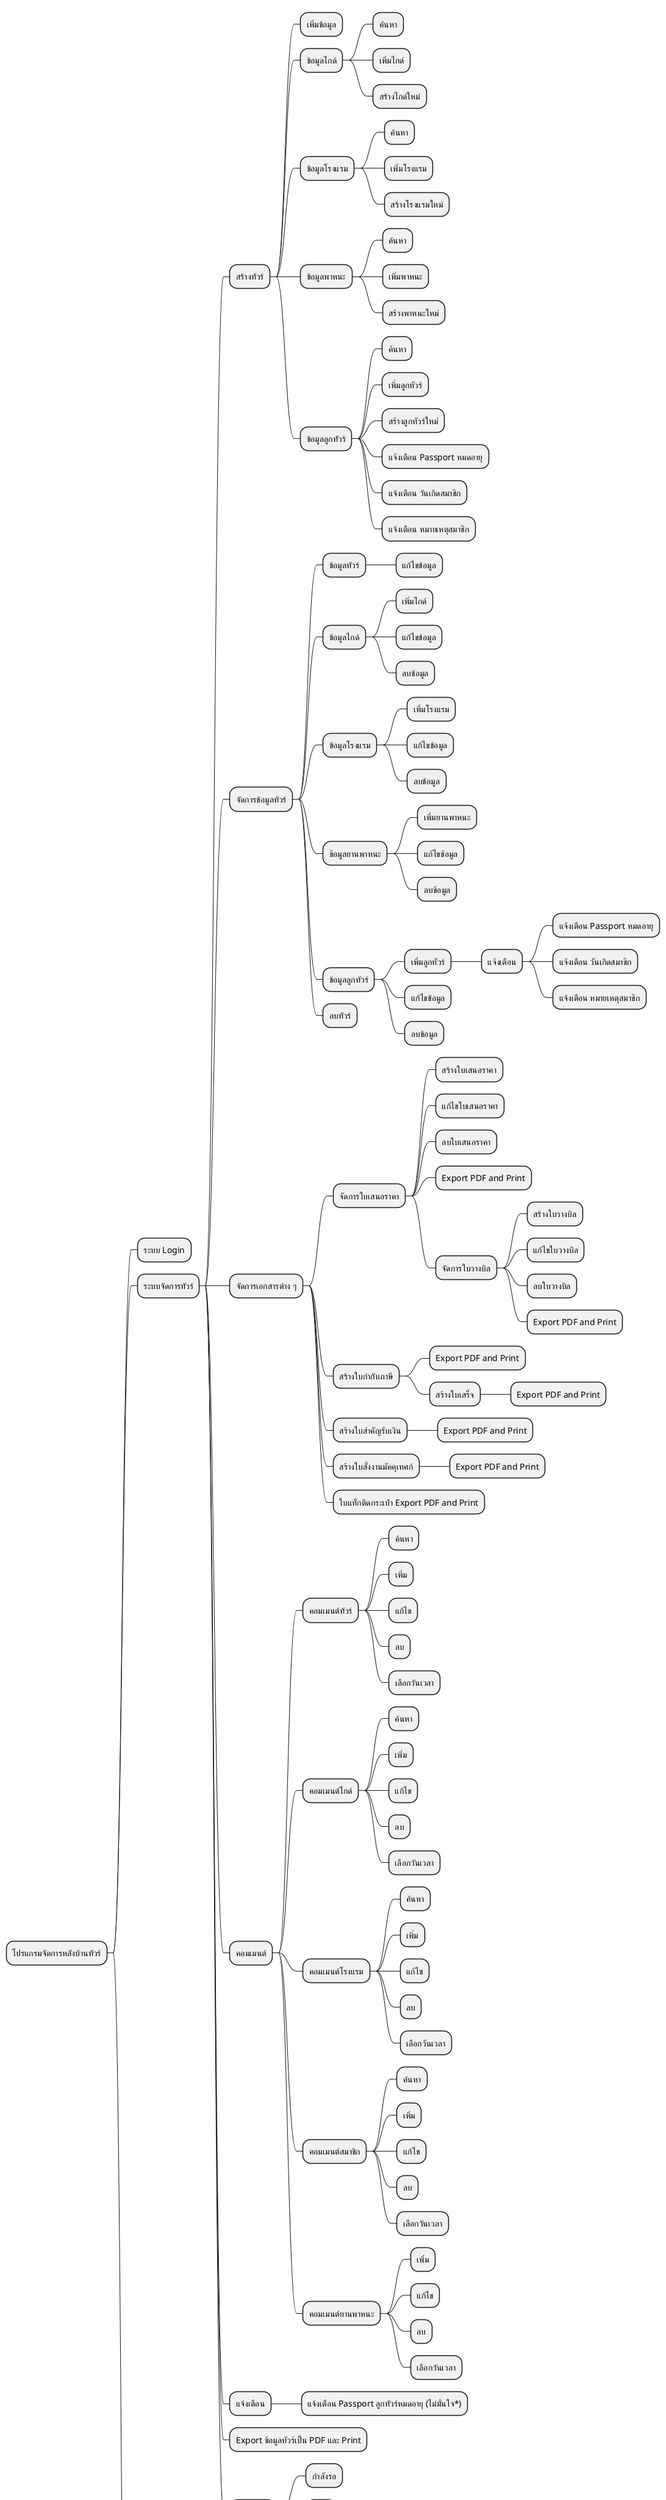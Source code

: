 @startmindmap
* โปรแกรมจัดการหลังบ้านทัวร์

** ระบบ Login

** ระบบจัดการทัวร์
*** สร้างทัวร์
**** เพิ่มข้อมูล
**** ข้อมูลไกด์
***** ค้นหา
***** เพิ่มไกด์
***** สร้างไกด์ใหม่
**** ข้อมูลโรงแรม
***** ค้นหา
***** เพิ่มโรงแรม
***** สร้างโรงแรมใหม่
**** ข้อมูลพาหนะ
***** ค้นหา
***** เพิ่มพาหนะ
***** สร้างพาหนะใหม่
**** ข้อมูลลูกทัวร์
***** ค้นหา
***** เพิ่มลูกทัวร์
***** สร้างลูกทัวร์ใหม่
***** แจ้งเตือน Passport หมดอายุ
***** แจ้งเตือน วันเกิดสมาชิก
***** แจ้งเตือน หมายเหตุสมาชิก
*** จัดการข้อมูลทัวร์
**** ข้อมูลทัวร์
***** แก้ไขข้อมูล
**** ข้อมูลไกด์
***** เพิ่มไกด์
***** แก้ไขข้อมูล
***** ลบข้อมูล
**** ข้อมูลโรงแรม
***** เพิ่มโรงแรม
***** แก้ไขข้อมูล
***** ลบข้อมูล
**** ข้อมูลยานพาหนะ
***** เพิ่มยานพาหนะ
***** แก้ไขข้อมูล
***** ลบข้อมูล
**** ข้อมูลลูกทัวร์
***** เพิ่มลูกทัวร์
****** แจ้งเตือน
******* แจ้งเตือน Passport หมดอายุ
******* แจ้งเตือน วันเกิดสมาชิก
******* แจ้งเตือน หมายเหตุสมาชิก
***** แก้ไขข้อมูล
***** ลบข้อมูล
**** ลบทัวร์
*** จัดการเอกสารต่าง ๆ
**** จัดการใบเสนอราคา
***** สร้างใบเสนอราคา
***** แก้ไขใบเสนอราคา
***** ลบใบเสนอราคา
***** Export PDF and Print
***** จัดการใบวางบิล
****** สร้างใบวางบิล
****** แก้ไขใบวางบิล
****** ลบใบวางบิล
****** Export PDF and Print
**** สร้างใบกำกับภาษี
***** Export PDF and Print
***** สร้างใบเสร็จ
****** Export PDF and Print
**** สร้างใบสำคัญรับเงิน
***** Export PDF and Print
**** สร้างใบสั่งงานมัคคุเทศก์
***** Export PDF and Print
**** ใบแท็กติดกระเป๋า Export PDF and Print
*** คอมเมนต์
**** คอมเมนต์ทัวร์
***** ค้นหา
***** เพิ่ม
***** แก้ไข
***** ลบ
***** เลือกวันเวลา
**** คอมเมนต์ไกด์
***** ค้นหา
***** เพิ่ม
***** แก้ไข
***** ลบ
***** เลือกวันเวลา
**** คอมเมนต์โรงแรม
***** ค้นหา
***** เพิ่ม
***** แก้ไข
***** ลบ
***** เลือกวันเวลา
**** คอมเมนต์สมาชิก
***** ค้นหา
***** เพิ่ม
***** แก้ไข
***** ลบ
***** เลือกวันเวลา
**** คอมเมนต์ยานพาหนะ
***** เพิ่ม
***** แก้ไข
***** ลบ
***** เลือกวันเวลา
*** แจ้งเตือน
**** แจ้งเตือน Passport ลูกทัวร์หมดอายุ (ไม่มั่นใจ*)
*** Export ข้อมูลทัวร์เป็น PDF และ Print
*** สถานะทัวร์
**** กำลังรอ
**** พร้อม
**** จบทริป
** การจัดการ
*** จัดการข้อมูลในระบบ
**** ข้อมูลพนักงาน
***** ค้นหา
***** เพิ่ม
***** แก้ไข
***** ลบ
***** ระดับพนักงาน
**** ข้อมูลไกด์
***** ค้นหา
***** เพิ่ม
***** แก้ไข
***** ลบ
***** คอมเมนต์
****** เพิ่ม
****** แก้ไข
****** ลบ
**** ข้อมูลโรงแรม
***** ค้นหา
***** เพิ่ม
***** แก้ไข
***** ลบ
***** คอมเมนต์
****** เพิ่ม
****** แก้ไข
****** ลบ
**** ข้อมูลพาหนะ
***** ค้นหา
***** เพิ่ม
***** แก้ไข
***** ลบ
***** คอมเมนต์
****** เพิ่ม
****** แก้ไข
****** ลบ
**** ข้อมูลลูกทัวร์
***** ค้นหา
***** เพิ่ม
***** แก้ไข
***** ลบ
***** คอมเมนต์
****** เพิ่ม
****** แก้ไข
****** ลบ
*** การเงิน
**** จัดการใบเบิกค่าใช้จ่าย
***** สร้างใบเบิกค่าใช้จ่าย
****** ใบเคลียร์
******* ข้อมูลใบเคลียร์
******* สร้างใบเคลียร์
*** รายงานรายรับรายจ่าย
**** ค้นหา
**** แสดงแบบรายวัน
**** แสดงแบบรายรายเดือน
**** แสดงแบบรายปี
**** แสดงแบบรายเดือนแบบวัน
**** Export to Excel
@endmindmap